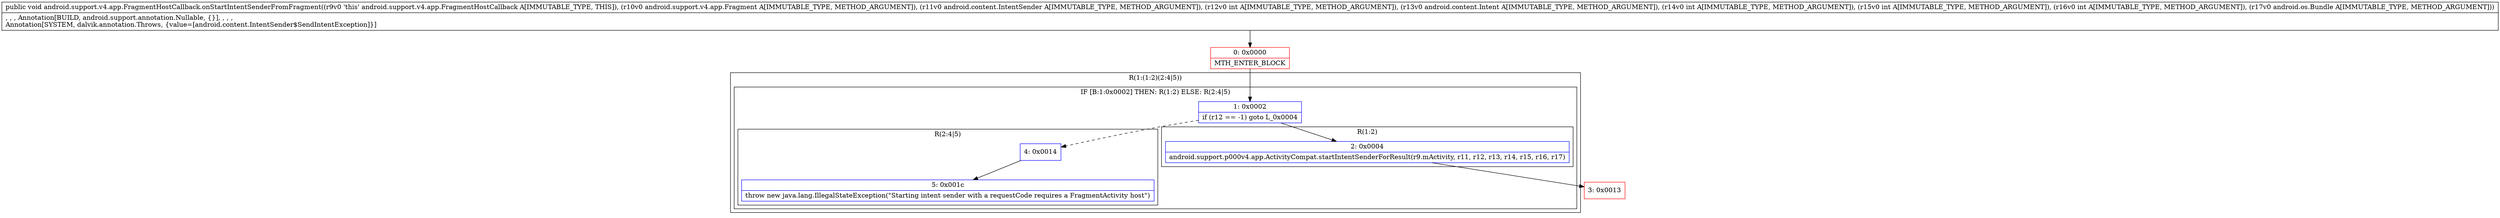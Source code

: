 digraph "CFG forandroid.support.v4.app.FragmentHostCallback.onStartIntentSenderFromFragment(Landroid\/support\/v4\/app\/Fragment;Landroid\/content\/IntentSender;ILandroid\/content\/Intent;IIILandroid\/os\/Bundle;)V" {
subgraph cluster_Region_574999161 {
label = "R(1:(1:2)(2:4|5))";
node [shape=record,color=blue];
subgraph cluster_IfRegion_2100324149 {
label = "IF [B:1:0x0002] THEN: R(1:2) ELSE: R(2:4|5)";
node [shape=record,color=blue];
Node_1 [shape=record,label="{1\:\ 0x0002|if (r12 == \-1) goto L_0x0004\l}"];
subgraph cluster_Region_169446072 {
label = "R(1:2)";
node [shape=record,color=blue];
Node_2 [shape=record,label="{2\:\ 0x0004|android.support.p000v4.app.ActivityCompat.startIntentSenderForResult(r9.mActivity, r11, r12, r13, r14, r15, r16, r17)\l}"];
}
subgraph cluster_Region_1797171795 {
label = "R(2:4|5)";
node [shape=record,color=blue];
Node_4 [shape=record,label="{4\:\ 0x0014}"];
Node_5 [shape=record,label="{5\:\ 0x001c|throw new java.lang.IllegalStateException(\"Starting intent sender with a requestCode requires a FragmentActivity host\")\l}"];
}
}
}
Node_0 [shape=record,color=red,label="{0\:\ 0x0000|MTH_ENTER_BLOCK\l}"];
Node_3 [shape=record,color=red,label="{3\:\ 0x0013}"];
MethodNode[shape=record,label="{public void android.support.v4.app.FragmentHostCallback.onStartIntentSenderFromFragment((r9v0 'this' android.support.v4.app.FragmentHostCallback A[IMMUTABLE_TYPE, THIS]), (r10v0 android.support.v4.app.Fragment A[IMMUTABLE_TYPE, METHOD_ARGUMENT]), (r11v0 android.content.IntentSender A[IMMUTABLE_TYPE, METHOD_ARGUMENT]), (r12v0 int A[IMMUTABLE_TYPE, METHOD_ARGUMENT]), (r13v0 android.content.Intent A[IMMUTABLE_TYPE, METHOD_ARGUMENT]), (r14v0 int A[IMMUTABLE_TYPE, METHOD_ARGUMENT]), (r15v0 int A[IMMUTABLE_TYPE, METHOD_ARGUMENT]), (r16v0 int A[IMMUTABLE_TYPE, METHOD_ARGUMENT]), (r17v0 android.os.Bundle A[IMMUTABLE_TYPE, METHOD_ARGUMENT]))  | , , , Annotation[BUILD, android.support.annotation.Nullable, \{\}], , , , \lAnnotation[SYSTEM, dalvik.annotation.Throws, \{value=[android.content.IntentSender$SendIntentException]\}]\l}"];
MethodNode -> Node_0;
Node_1 -> Node_2;
Node_1 -> Node_4[style=dashed];
Node_2 -> Node_3;
Node_4 -> Node_5;
Node_0 -> Node_1;
}

